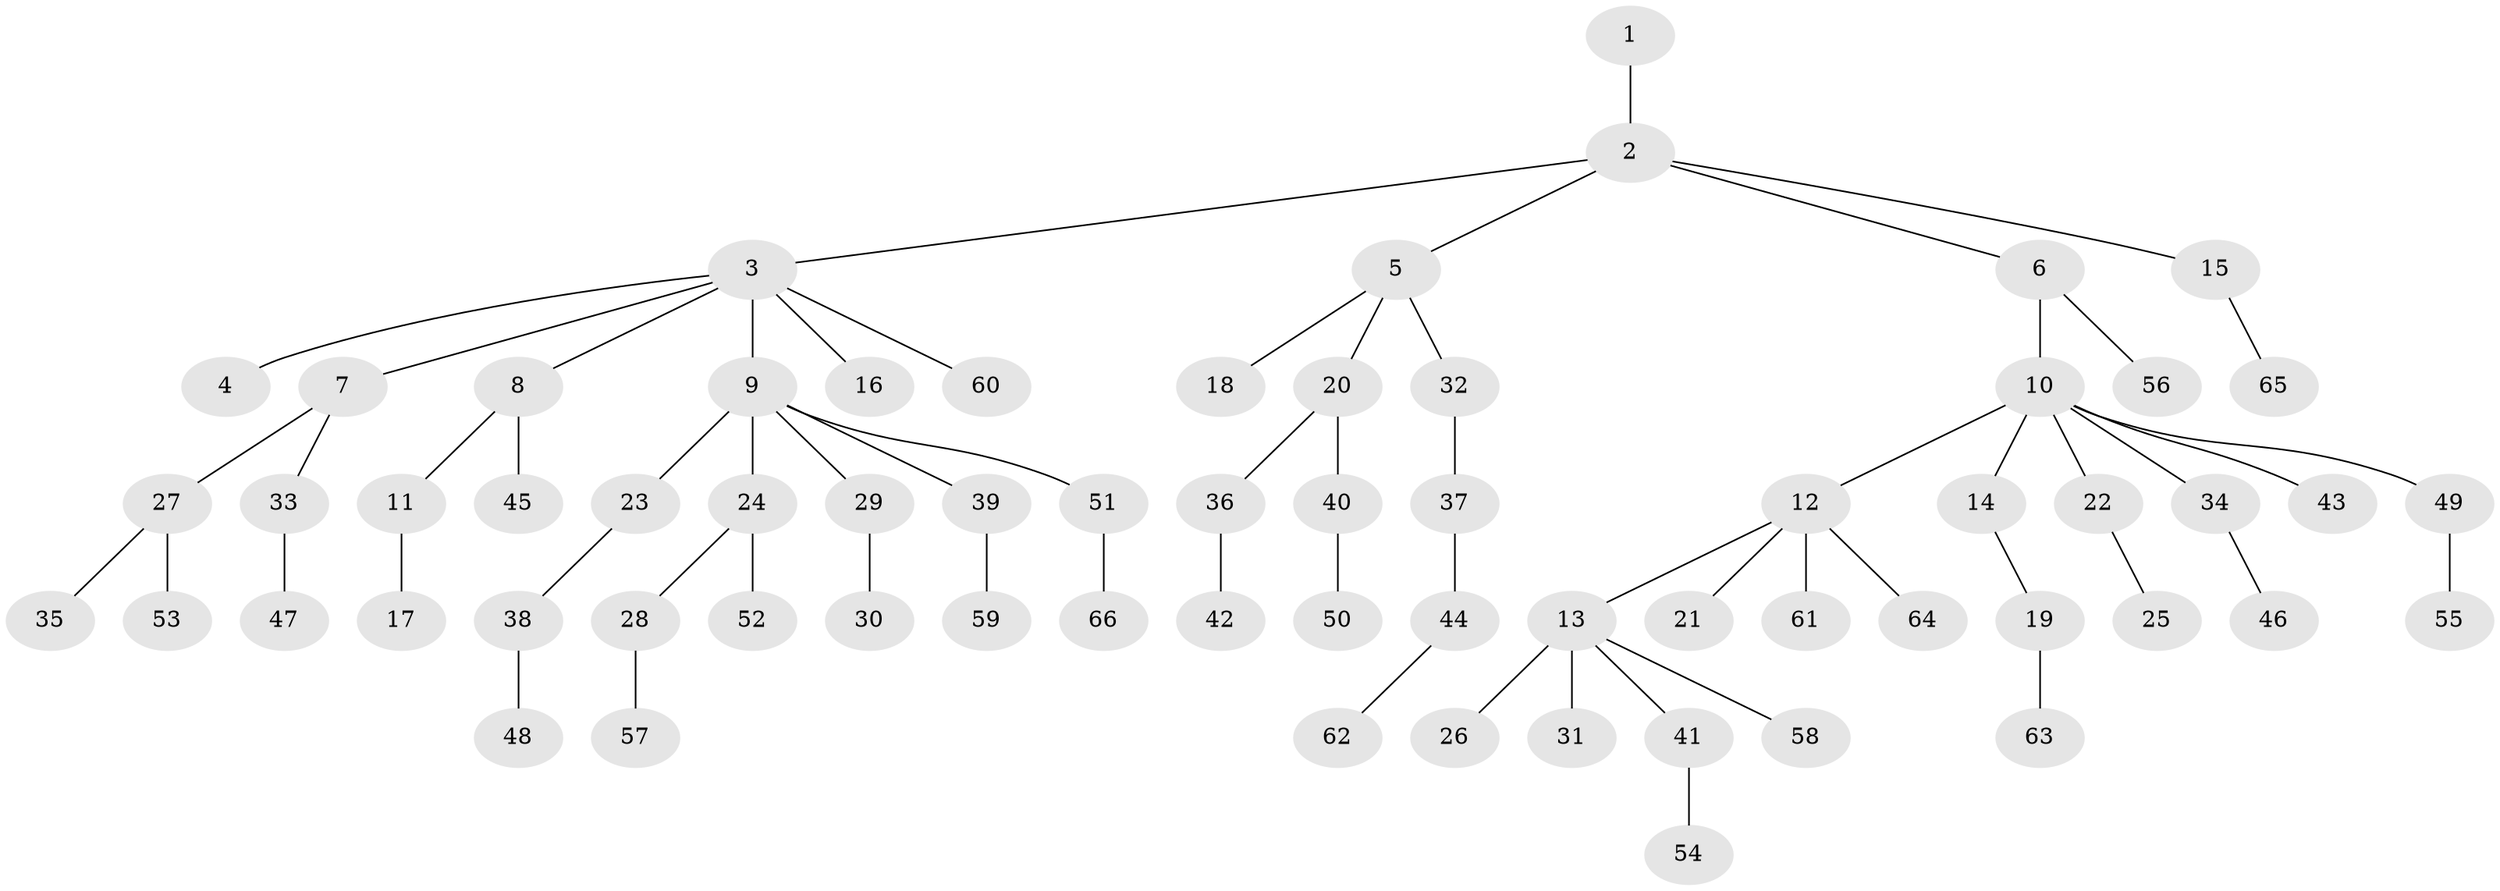 // Generated by graph-tools (version 1.1) at 2025/36/03/09/25 02:36:58]
// undirected, 66 vertices, 65 edges
graph export_dot {
graph [start="1"]
  node [color=gray90,style=filled];
  1;
  2;
  3;
  4;
  5;
  6;
  7;
  8;
  9;
  10;
  11;
  12;
  13;
  14;
  15;
  16;
  17;
  18;
  19;
  20;
  21;
  22;
  23;
  24;
  25;
  26;
  27;
  28;
  29;
  30;
  31;
  32;
  33;
  34;
  35;
  36;
  37;
  38;
  39;
  40;
  41;
  42;
  43;
  44;
  45;
  46;
  47;
  48;
  49;
  50;
  51;
  52;
  53;
  54;
  55;
  56;
  57;
  58;
  59;
  60;
  61;
  62;
  63;
  64;
  65;
  66;
  1 -- 2;
  2 -- 3;
  2 -- 5;
  2 -- 6;
  2 -- 15;
  3 -- 4;
  3 -- 7;
  3 -- 8;
  3 -- 9;
  3 -- 16;
  3 -- 60;
  5 -- 18;
  5 -- 20;
  5 -- 32;
  6 -- 10;
  6 -- 56;
  7 -- 27;
  7 -- 33;
  8 -- 11;
  8 -- 45;
  9 -- 23;
  9 -- 24;
  9 -- 29;
  9 -- 39;
  9 -- 51;
  10 -- 12;
  10 -- 14;
  10 -- 22;
  10 -- 34;
  10 -- 43;
  10 -- 49;
  11 -- 17;
  12 -- 13;
  12 -- 21;
  12 -- 61;
  12 -- 64;
  13 -- 26;
  13 -- 31;
  13 -- 41;
  13 -- 58;
  14 -- 19;
  15 -- 65;
  19 -- 63;
  20 -- 36;
  20 -- 40;
  22 -- 25;
  23 -- 38;
  24 -- 28;
  24 -- 52;
  27 -- 35;
  27 -- 53;
  28 -- 57;
  29 -- 30;
  32 -- 37;
  33 -- 47;
  34 -- 46;
  36 -- 42;
  37 -- 44;
  38 -- 48;
  39 -- 59;
  40 -- 50;
  41 -- 54;
  44 -- 62;
  49 -- 55;
  51 -- 66;
}
